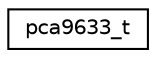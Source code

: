 digraph "Graphical Class Hierarchy"
{
 // LATEX_PDF_SIZE
  edge [fontname="Helvetica",fontsize="10",labelfontname="Helvetica",labelfontsize="10"];
  node [fontname="Helvetica",fontsize="10",shape=record];
  rankdir="LR";
  Node0 [label="pca9633_t",height=0.2,width=0.4,color="black", fillcolor="white", style="filled",URL="$structpca9633__t.html",tooltip="PCA9633 PWM device data structure type."];
}
